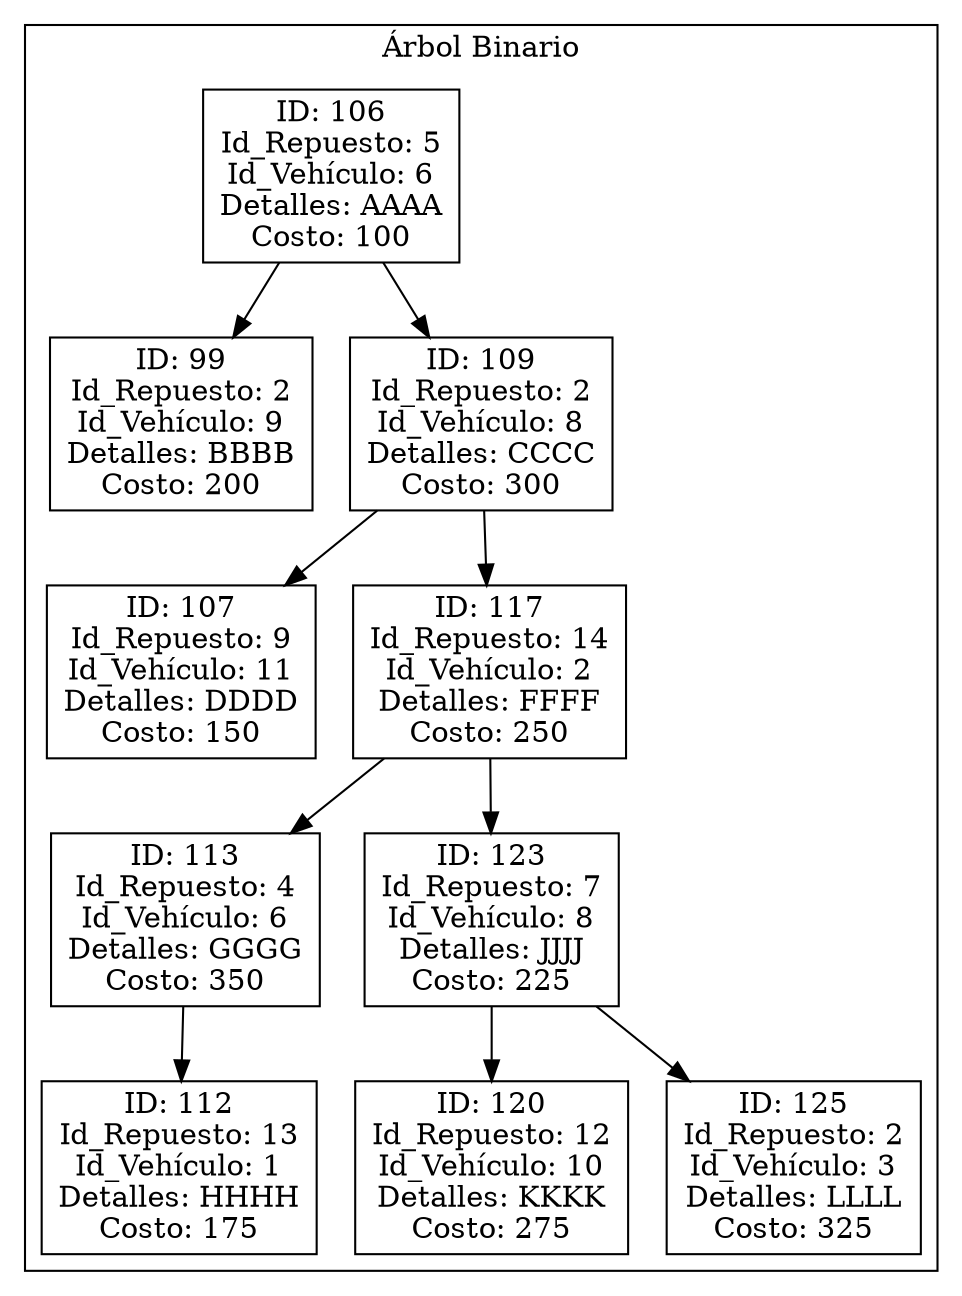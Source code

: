 digraph BinaryTree {
    node [shape=box];
    rankdir=TB;
    subgraph cluster_0 {
        label = "Árbol Binario";

        "106" [label="ID: 106\nId_Repuesto: 5\nId_Vehículo: 6\nDetalles: AAAA\nCosto: 100"];
        "99" [label="ID: 99\nId_Repuesto: 2\nId_Vehículo: 9\nDetalles: BBBB\nCosto: 200"];
        "109" [label="ID: 109\nId_Repuesto: 2\nId_Vehículo: 8\nDetalles: CCCC\nCosto: 300"];
        "107" [label="ID: 107\nId_Repuesto: 9\nId_Vehículo: 11\nDetalles: DDDD\nCosto: 150"];
        "117" [label="ID: 117\nId_Repuesto: 14\nId_Vehículo: 2\nDetalles: FFFF\nCosto: 250"];
        "113" [label="ID: 113\nId_Repuesto: 4\nId_Vehículo: 6\nDetalles: GGGG\nCosto: 350"];
        "112" [label="ID: 112\nId_Repuesto: 13\nId_Vehículo: 1\nDetalles: HHHH\nCosto: 175"];
        "123" [label="ID: 123\nId_Repuesto: 7\nId_Vehículo: 8\nDetalles: JJJJ\nCosto: 225"];
        "120" [label="ID: 120\nId_Repuesto: 12\nId_Vehículo: 10\nDetalles: KKKK\nCosto: 275"];
        "125" [label="ID: 125\nId_Repuesto: 2\nId_Vehículo: 3\nDetalles: LLLL\nCosto: 325"];
        "106" -> "99";
        "106" -> "109";
        "109" -> "107";
        "109" -> "117";
        "117" -> "113";
        "117" -> "123";
        "113" -> "112";
        "123" -> "120";
        "123" -> "125";
    }
}
